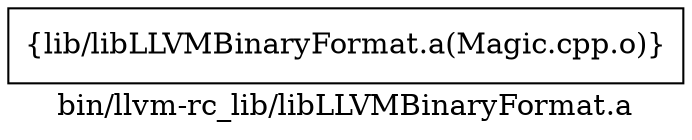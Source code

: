 digraph "bin/llvm-rc_lib/libLLVMBinaryFormat.a" {
	label="bin/llvm-rc_lib/libLLVMBinaryFormat.a";
	rankdir=LR;

	Node0x560025528678 [shape=record,shape=box,group=0,label="{lib/libLLVMBinaryFormat.a(Magic.cpp.o)}"];
}
